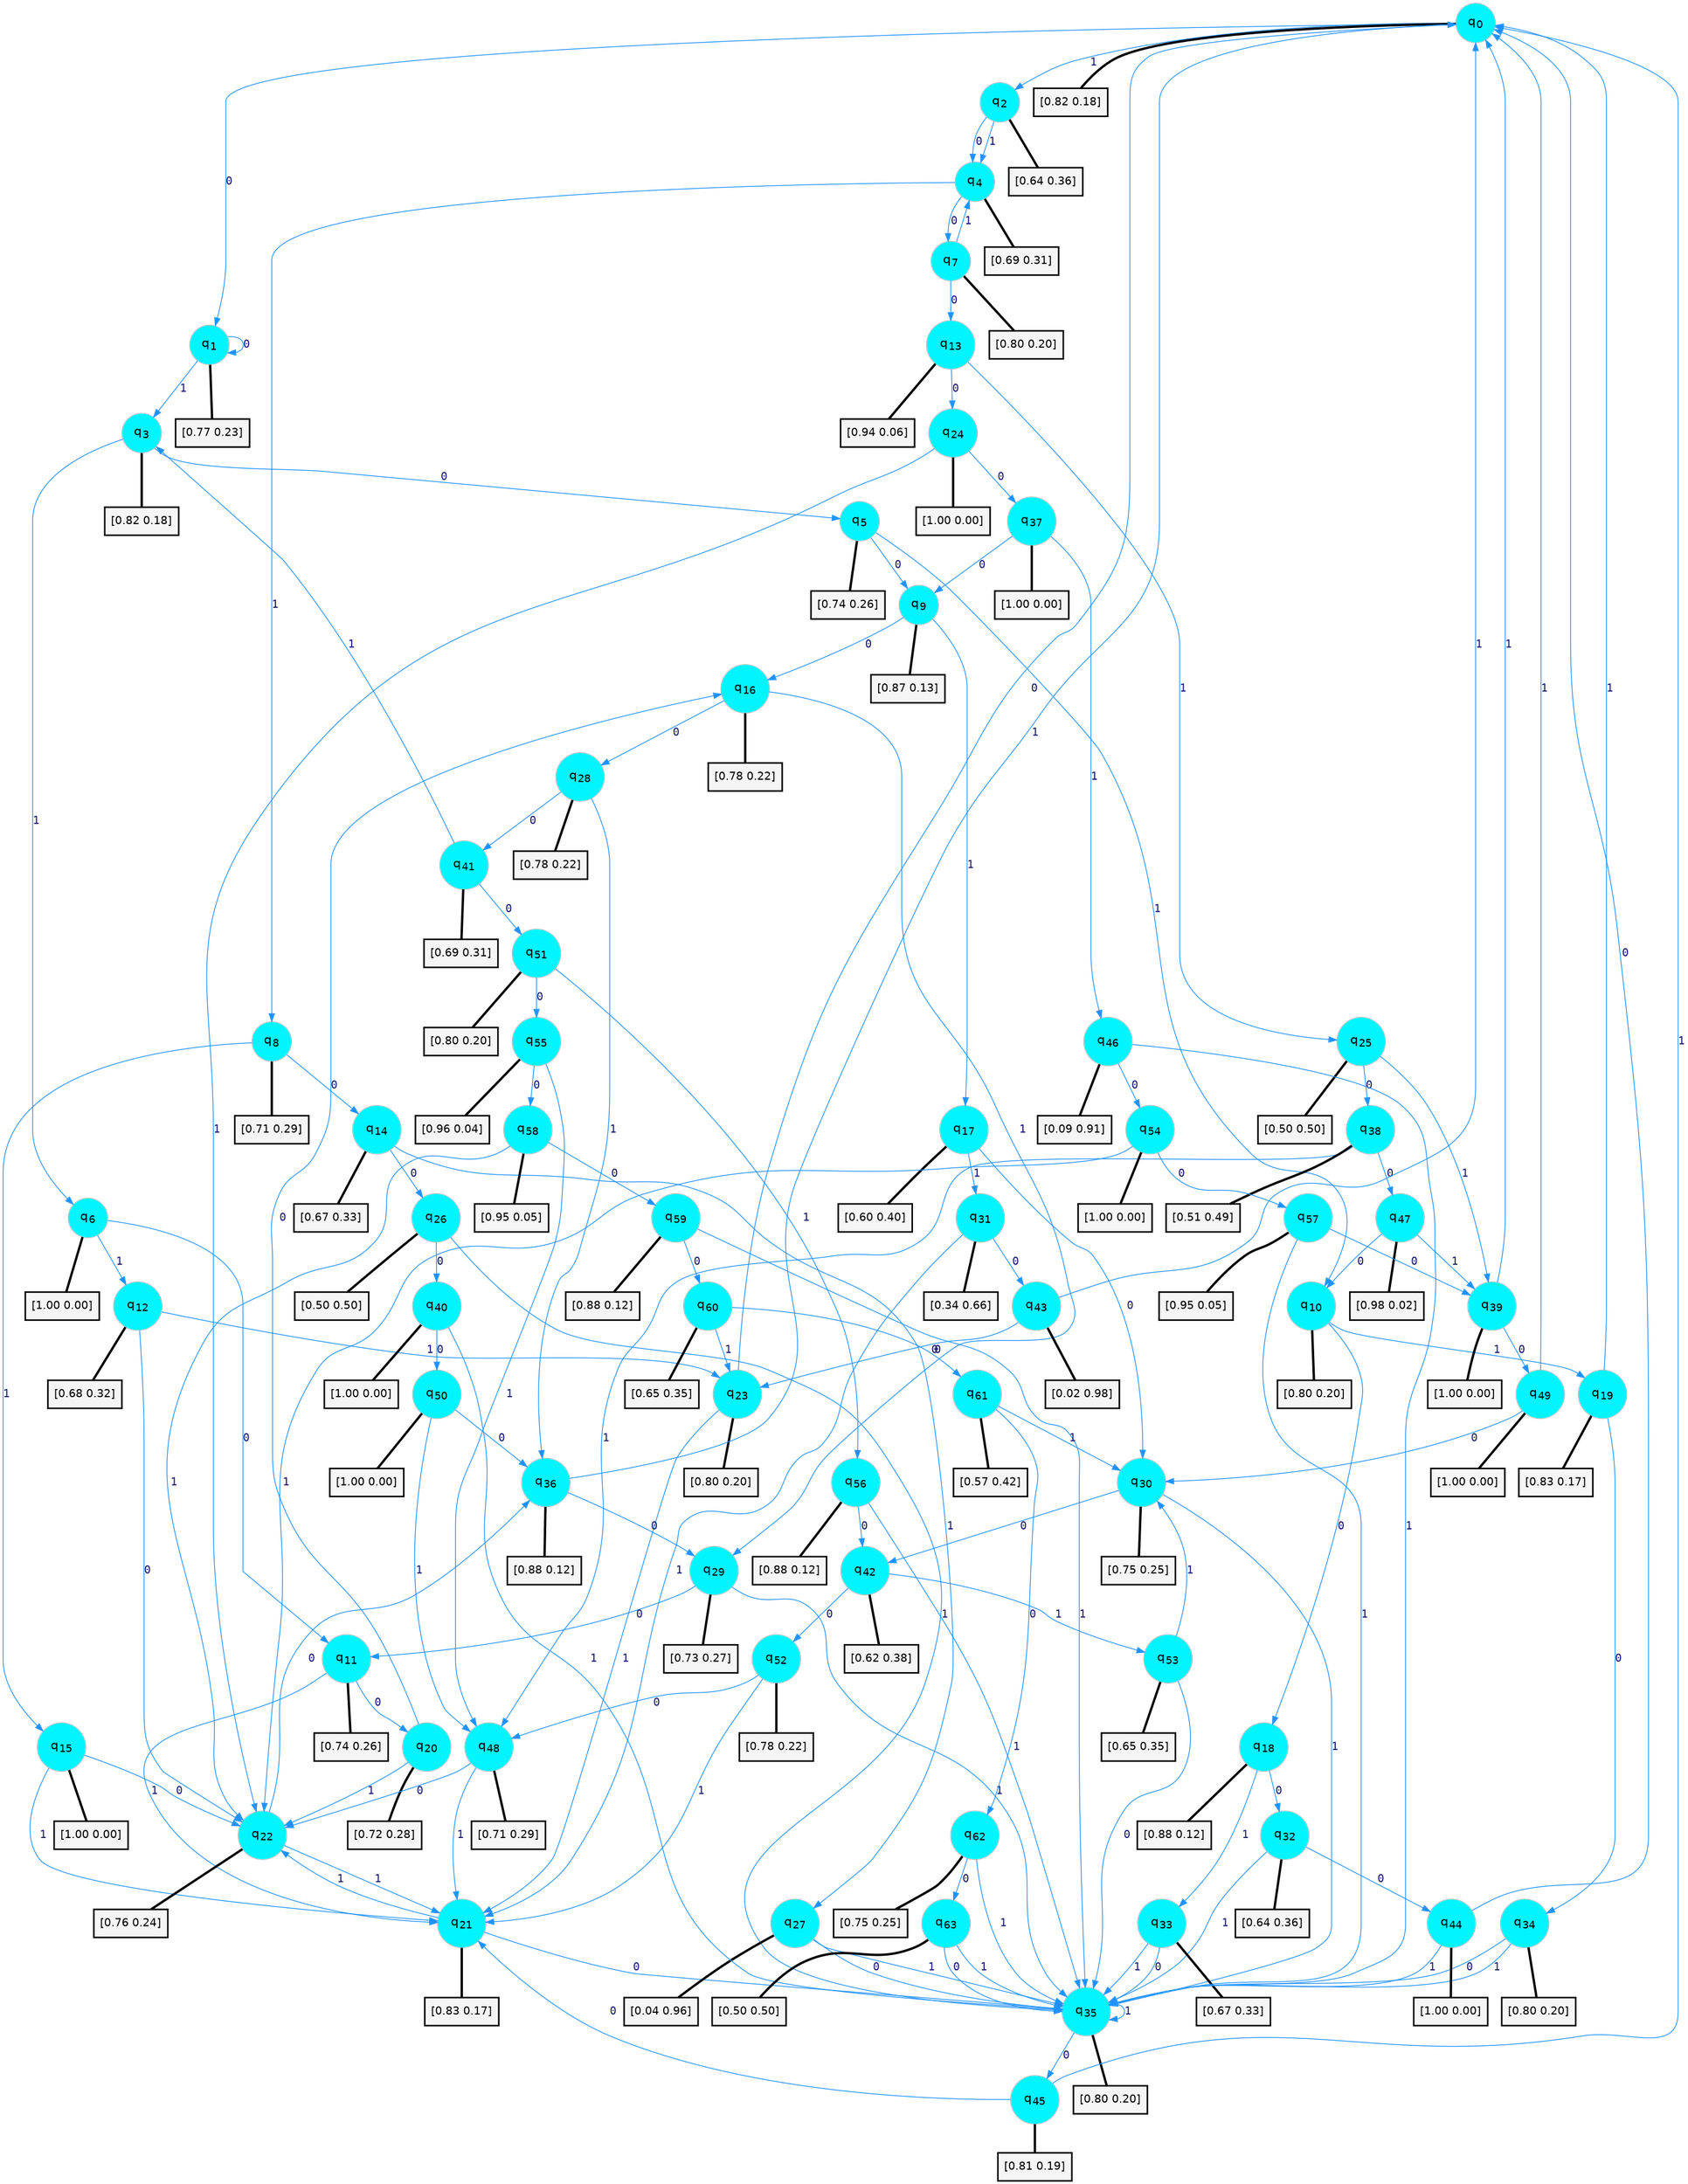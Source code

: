 digraph G {
graph [
bgcolor=transparent, dpi=300, rankdir=TD, size="40,25"];
node [
color=gray, fillcolor=turquoise1, fontcolor=black, fontname=Helvetica, fontsize=16, fontweight=bold, shape=circle, style=filled];
edge [
arrowsize=1, color=dodgerblue1, fontcolor=midnightblue, fontname=courier, fontweight=bold, penwidth=1, style=solid, weight=20];
0[label=<q<SUB>0</SUB>>];
1[label=<q<SUB>1</SUB>>];
2[label=<q<SUB>2</SUB>>];
3[label=<q<SUB>3</SUB>>];
4[label=<q<SUB>4</SUB>>];
5[label=<q<SUB>5</SUB>>];
6[label=<q<SUB>6</SUB>>];
7[label=<q<SUB>7</SUB>>];
8[label=<q<SUB>8</SUB>>];
9[label=<q<SUB>9</SUB>>];
10[label=<q<SUB>10</SUB>>];
11[label=<q<SUB>11</SUB>>];
12[label=<q<SUB>12</SUB>>];
13[label=<q<SUB>13</SUB>>];
14[label=<q<SUB>14</SUB>>];
15[label=<q<SUB>15</SUB>>];
16[label=<q<SUB>16</SUB>>];
17[label=<q<SUB>17</SUB>>];
18[label=<q<SUB>18</SUB>>];
19[label=<q<SUB>19</SUB>>];
20[label=<q<SUB>20</SUB>>];
21[label=<q<SUB>21</SUB>>];
22[label=<q<SUB>22</SUB>>];
23[label=<q<SUB>23</SUB>>];
24[label=<q<SUB>24</SUB>>];
25[label=<q<SUB>25</SUB>>];
26[label=<q<SUB>26</SUB>>];
27[label=<q<SUB>27</SUB>>];
28[label=<q<SUB>28</SUB>>];
29[label=<q<SUB>29</SUB>>];
30[label=<q<SUB>30</SUB>>];
31[label=<q<SUB>31</SUB>>];
32[label=<q<SUB>32</SUB>>];
33[label=<q<SUB>33</SUB>>];
34[label=<q<SUB>34</SUB>>];
35[label=<q<SUB>35</SUB>>];
36[label=<q<SUB>36</SUB>>];
37[label=<q<SUB>37</SUB>>];
38[label=<q<SUB>38</SUB>>];
39[label=<q<SUB>39</SUB>>];
40[label=<q<SUB>40</SUB>>];
41[label=<q<SUB>41</SUB>>];
42[label=<q<SUB>42</SUB>>];
43[label=<q<SUB>43</SUB>>];
44[label=<q<SUB>44</SUB>>];
45[label=<q<SUB>45</SUB>>];
46[label=<q<SUB>46</SUB>>];
47[label=<q<SUB>47</SUB>>];
48[label=<q<SUB>48</SUB>>];
49[label=<q<SUB>49</SUB>>];
50[label=<q<SUB>50</SUB>>];
51[label=<q<SUB>51</SUB>>];
52[label=<q<SUB>52</SUB>>];
53[label=<q<SUB>53</SUB>>];
54[label=<q<SUB>54</SUB>>];
55[label=<q<SUB>55</SUB>>];
56[label=<q<SUB>56</SUB>>];
57[label=<q<SUB>57</SUB>>];
58[label=<q<SUB>58</SUB>>];
59[label=<q<SUB>59</SUB>>];
60[label=<q<SUB>60</SUB>>];
61[label=<q<SUB>61</SUB>>];
62[label=<q<SUB>62</SUB>>];
63[label=<q<SUB>63</SUB>>];
64[label="[0.82 0.18]", shape=box,fontcolor=black, fontname=Helvetica, fontsize=14, penwidth=2, fillcolor=whitesmoke,color=black];
65[label="[0.77 0.23]", shape=box,fontcolor=black, fontname=Helvetica, fontsize=14, penwidth=2, fillcolor=whitesmoke,color=black];
66[label="[0.64 0.36]", shape=box,fontcolor=black, fontname=Helvetica, fontsize=14, penwidth=2, fillcolor=whitesmoke,color=black];
67[label="[0.82 0.18]", shape=box,fontcolor=black, fontname=Helvetica, fontsize=14, penwidth=2, fillcolor=whitesmoke,color=black];
68[label="[0.69 0.31]", shape=box,fontcolor=black, fontname=Helvetica, fontsize=14, penwidth=2, fillcolor=whitesmoke,color=black];
69[label="[0.74 0.26]", shape=box,fontcolor=black, fontname=Helvetica, fontsize=14, penwidth=2, fillcolor=whitesmoke,color=black];
70[label="[1.00 0.00]", shape=box,fontcolor=black, fontname=Helvetica, fontsize=14, penwidth=2, fillcolor=whitesmoke,color=black];
71[label="[0.80 0.20]", shape=box,fontcolor=black, fontname=Helvetica, fontsize=14, penwidth=2, fillcolor=whitesmoke,color=black];
72[label="[0.71 0.29]", shape=box,fontcolor=black, fontname=Helvetica, fontsize=14, penwidth=2, fillcolor=whitesmoke,color=black];
73[label="[0.87 0.13]", shape=box,fontcolor=black, fontname=Helvetica, fontsize=14, penwidth=2, fillcolor=whitesmoke,color=black];
74[label="[0.80 0.20]", shape=box,fontcolor=black, fontname=Helvetica, fontsize=14, penwidth=2, fillcolor=whitesmoke,color=black];
75[label="[0.74 0.26]", shape=box,fontcolor=black, fontname=Helvetica, fontsize=14, penwidth=2, fillcolor=whitesmoke,color=black];
76[label="[0.68 0.32]", shape=box,fontcolor=black, fontname=Helvetica, fontsize=14, penwidth=2, fillcolor=whitesmoke,color=black];
77[label="[0.94 0.06]", shape=box,fontcolor=black, fontname=Helvetica, fontsize=14, penwidth=2, fillcolor=whitesmoke,color=black];
78[label="[0.67 0.33]", shape=box,fontcolor=black, fontname=Helvetica, fontsize=14, penwidth=2, fillcolor=whitesmoke,color=black];
79[label="[1.00 0.00]", shape=box,fontcolor=black, fontname=Helvetica, fontsize=14, penwidth=2, fillcolor=whitesmoke,color=black];
80[label="[0.78 0.22]", shape=box,fontcolor=black, fontname=Helvetica, fontsize=14, penwidth=2, fillcolor=whitesmoke,color=black];
81[label="[0.60 0.40]", shape=box,fontcolor=black, fontname=Helvetica, fontsize=14, penwidth=2, fillcolor=whitesmoke,color=black];
82[label="[0.88 0.12]", shape=box,fontcolor=black, fontname=Helvetica, fontsize=14, penwidth=2, fillcolor=whitesmoke,color=black];
83[label="[0.83 0.17]", shape=box,fontcolor=black, fontname=Helvetica, fontsize=14, penwidth=2, fillcolor=whitesmoke,color=black];
84[label="[0.72 0.28]", shape=box,fontcolor=black, fontname=Helvetica, fontsize=14, penwidth=2, fillcolor=whitesmoke,color=black];
85[label="[0.83 0.17]", shape=box,fontcolor=black, fontname=Helvetica, fontsize=14, penwidth=2, fillcolor=whitesmoke,color=black];
86[label="[0.76 0.24]", shape=box,fontcolor=black, fontname=Helvetica, fontsize=14, penwidth=2, fillcolor=whitesmoke,color=black];
87[label="[0.80 0.20]", shape=box,fontcolor=black, fontname=Helvetica, fontsize=14, penwidth=2, fillcolor=whitesmoke,color=black];
88[label="[1.00 0.00]", shape=box,fontcolor=black, fontname=Helvetica, fontsize=14, penwidth=2, fillcolor=whitesmoke,color=black];
89[label="[0.50 0.50]", shape=box,fontcolor=black, fontname=Helvetica, fontsize=14, penwidth=2, fillcolor=whitesmoke,color=black];
90[label="[0.50 0.50]", shape=box,fontcolor=black, fontname=Helvetica, fontsize=14, penwidth=2, fillcolor=whitesmoke,color=black];
91[label="[0.04 0.96]", shape=box,fontcolor=black, fontname=Helvetica, fontsize=14, penwidth=2, fillcolor=whitesmoke,color=black];
92[label="[0.78 0.22]", shape=box,fontcolor=black, fontname=Helvetica, fontsize=14, penwidth=2, fillcolor=whitesmoke,color=black];
93[label="[0.73 0.27]", shape=box,fontcolor=black, fontname=Helvetica, fontsize=14, penwidth=2, fillcolor=whitesmoke,color=black];
94[label="[0.75 0.25]", shape=box,fontcolor=black, fontname=Helvetica, fontsize=14, penwidth=2, fillcolor=whitesmoke,color=black];
95[label="[0.34 0.66]", shape=box,fontcolor=black, fontname=Helvetica, fontsize=14, penwidth=2, fillcolor=whitesmoke,color=black];
96[label="[0.64 0.36]", shape=box,fontcolor=black, fontname=Helvetica, fontsize=14, penwidth=2, fillcolor=whitesmoke,color=black];
97[label="[0.67 0.33]", shape=box,fontcolor=black, fontname=Helvetica, fontsize=14, penwidth=2, fillcolor=whitesmoke,color=black];
98[label="[0.80 0.20]", shape=box,fontcolor=black, fontname=Helvetica, fontsize=14, penwidth=2, fillcolor=whitesmoke,color=black];
99[label="[0.80 0.20]", shape=box,fontcolor=black, fontname=Helvetica, fontsize=14, penwidth=2, fillcolor=whitesmoke,color=black];
100[label="[0.88 0.12]", shape=box,fontcolor=black, fontname=Helvetica, fontsize=14, penwidth=2, fillcolor=whitesmoke,color=black];
101[label="[1.00 0.00]", shape=box,fontcolor=black, fontname=Helvetica, fontsize=14, penwidth=2, fillcolor=whitesmoke,color=black];
102[label="[0.51 0.49]", shape=box,fontcolor=black, fontname=Helvetica, fontsize=14, penwidth=2, fillcolor=whitesmoke,color=black];
103[label="[1.00 0.00]", shape=box,fontcolor=black, fontname=Helvetica, fontsize=14, penwidth=2, fillcolor=whitesmoke,color=black];
104[label="[1.00 0.00]", shape=box,fontcolor=black, fontname=Helvetica, fontsize=14, penwidth=2, fillcolor=whitesmoke,color=black];
105[label="[0.69 0.31]", shape=box,fontcolor=black, fontname=Helvetica, fontsize=14, penwidth=2, fillcolor=whitesmoke,color=black];
106[label="[0.62 0.38]", shape=box,fontcolor=black, fontname=Helvetica, fontsize=14, penwidth=2, fillcolor=whitesmoke,color=black];
107[label="[0.02 0.98]", shape=box,fontcolor=black, fontname=Helvetica, fontsize=14, penwidth=2, fillcolor=whitesmoke,color=black];
108[label="[1.00 0.00]", shape=box,fontcolor=black, fontname=Helvetica, fontsize=14, penwidth=2, fillcolor=whitesmoke,color=black];
109[label="[0.81 0.19]", shape=box,fontcolor=black, fontname=Helvetica, fontsize=14, penwidth=2, fillcolor=whitesmoke,color=black];
110[label="[0.09 0.91]", shape=box,fontcolor=black, fontname=Helvetica, fontsize=14, penwidth=2, fillcolor=whitesmoke,color=black];
111[label="[0.98 0.02]", shape=box,fontcolor=black, fontname=Helvetica, fontsize=14, penwidth=2, fillcolor=whitesmoke,color=black];
112[label="[0.71 0.29]", shape=box,fontcolor=black, fontname=Helvetica, fontsize=14, penwidth=2, fillcolor=whitesmoke,color=black];
113[label="[1.00 0.00]", shape=box,fontcolor=black, fontname=Helvetica, fontsize=14, penwidth=2, fillcolor=whitesmoke,color=black];
114[label="[1.00 0.00]", shape=box,fontcolor=black, fontname=Helvetica, fontsize=14, penwidth=2, fillcolor=whitesmoke,color=black];
115[label="[0.80 0.20]", shape=box,fontcolor=black, fontname=Helvetica, fontsize=14, penwidth=2, fillcolor=whitesmoke,color=black];
116[label="[0.78 0.22]", shape=box,fontcolor=black, fontname=Helvetica, fontsize=14, penwidth=2, fillcolor=whitesmoke,color=black];
117[label="[0.65 0.35]", shape=box,fontcolor=black, fontname=Helvetica, fontsize=14, penwidth=2, fillcolor=whitesmoke,color=black];
118[label="[1.00 0.00]", shape=box,fontcolor=black, fontname=Helvetica, fontsize=14, penwidth=2, fillcolor=whitesmoke,color=black];
119[label="[0.96 0.04]", shape=box,fontcolor=black, fontname=Helvetica, fontsize=14, penwidth=2, fillcolor=whitesmoke,color=black];
120[label="[0.88 0.12]", shape=box,fontcolor=black, fontname=Helvetica, fontsize=14, penwidth=2, fillcolor=whitesmoke,color=black];
121[label="[0.95 0.05]", shape=box,fontcolor=black, fontname=Helvetica, fontsize=14, penwidth=2, fillcolor=whitesmoke,color=black];
122[label="[0.95 0.05]", shape=box,fontcolor=black, fontname=Helvetica, fontsize=14, penwidth=2, fillcolor=whitesmoke,color=black];
123[label="[0.88 0.12]", shape=box,fontcolor=black, fontname=Helvetica, fontsize=14, penwidth=2, fillcolor=whitesmoke,color=black];
124[label="[0.65 0.35]", shape=box,fontcolor=black, fontname=Helvetica, fontsize=14, penwidth=2, fillcolor=whitesmoke,color=black];
125[label="[0.57 0.42]", shape=box,fontcolor=black, fontname=Helvetica, fontsize=14, penwidth=2, fillcolor=whitesmoke,color=black];
126[label="[0.75 0.25]", shape=box,fontcolor=black, fontname=Helvetica, fontsize=14, penwidth=2, fillcolor=whitesmoke,color=black];
127[label="[0.50 0.50]", shape=box,fontcolor=black, fontname=Helvetica, fontsize=14, penwidth=2, fillcolor=whitesmoke,color=black];
0->1 [label=0];
0->2 [label=1];
0->64 [arrowhead=none, penwidth=3,color=black];
1->1 [label=0];
1->3 [label=1];
1->65 [arrowhead=none, penwidth=3,color=black];
2->4 [label=0];
2->4 [label=1];
2->66 [arrowhead=none, penwidth=3,color=black];
3->5 [label=0];
3->6 [label=1];
3->67 [arrowhead=none, penwidth=3,color=black];
4->7 [label=0];
4->8 [label=1];
4->68 [arrowhead=none, penwidth=3,color=black];
5->9 [label=0];
5->10 [label=1];
5->69 [arrowhead=none, penwidth=3,color=black];
6->11 [label=0];
6->12 [label=1];
6->70 [arrowhead=none, penwidth=3,color=black];
7->13 [label=0];
7->4 [label=1];
7->71 [arrowhead=none, penwidth=3,color=black];
8->14 [label=0];
8->15 [label=1];
8->72 [arrowhead=none, penwidth=3,color=black];
9->16 [label=0];
9->17 [label=1];
9->73 [arrowhead=none, penwidth=3,color=black];
10->18 [label=0];
10->19 [label=1];
10->74 [arrowhead=none, penwidth=3,color=black];
11->20 [label=0];
11->21 [label=1];
11->75 [arrowhead=none, penwidth=3,color=black];
12->22 [label=0];
12->23 [label=1];
12->76 [arrowhead=none, penwidth=3,color=black];
13->24 [label=0];
13->25 [label=1];
13->77 [arrowhead=none, penwidth=3,color=black];
14->26 [label=0];
14->27 [label=1];
14->78 [arrowhead=none, penwidth=3,color=black];
15->22 [label=0];
15->21 [label=1];
15->79 [arrowhead=none, penwidth=3,color=black];
16->28 [label=0];
16->29 [label=1];
16->80 [arrowhead=none, penwidth=3,color=black];
17->30 [label=0];
17->31 [label=1];
17->81 [arrowhead=none, penwidth=3,color=black];
18->32 [label=0];
18->33 [label=1];
18->82 [arrowhead=none, penwidth=3,color=black];
19->34 [label=0];
19->0 [label=1];
19->83 [arrowhead=none, penwidth=3,color=black];
20->16 [label=0];
20->22 [label=1];
20->84 [arrowhead=none, penwidth=3,color=black];
21->35 [label=0];
21->22 [label=1];
21->85 [arrowhead=none, penwidth=3,color=black];
22->36 [label=0];
22->21 [label=1];
22->86 [arrowhead=none, penwidth=3,color=black];
23->0 [label=0];
23->21 [label=1];
23->87 [arrowhead=none, penwidth=3,color=black];
24->37 [label=0];
24->22 [label=1];
24->88 [arrowhead=none, penwidth=3,color=black];
25->38 [label=0];
25->39 [label=1];
25->89 [arrowhead=none, penwidth=3,color=black];
26->40 [label=0];
26->35 [label=1];
26->90 [arrowhead=none, penwidth=3,color=black];
27->35 [label=0];
27->35 [label=1];
27->91 [arrowhead=none, penwidth=3,color=black];
28->41 [label=0];
28->36 [label=1];
28->92 [arrowhead=none, penwidth=3,color=black];
29->11 [label=0];
29->35 [label=1];
29->93 [arrowhead=none, penwidth=3,color=black];
30->42 [label=0];
30->35 [label=1];
30->94 [arrowhead=none, penwidth=3,color=black];
31->43 [label=0];
31->21 [label=1];
31->95 [arrowhead=none, penwidth=3,color=black];
32->44 [label=0];
32->35 [label=1];
32->96 [arrowhead=none, penwidth=3,color=black];
33->35 [label=0];
33->35 [label=1];
33->97 [arrowhead=none, penwidth=3,color=black];
34->35 [label=0];
34->35 [label=1];
34->98 [arrowhead=none, penwidth=3,color=black];
35->45 [label=0];
35->35 [label=1];
35->99 [arrowhead=none, penwidth=3,color=black];
36->29 [label=0];
36->0 [label=1];
36->100 [arrowhead=none, penwidth=3,color=black];
37->9 [label=0];
37->46 [label=1];
37->101 [arrowhead=none, penwidth=3,color=black];
38->47 [label=0];
38->48 [label=1];
38->102 [arrowhead=none, penwidth=3,color=black];
39->49 [label=0];
39->0 [label=1];
39->103 [arrowhead=none, penwidth=3,color=black];
40->50 [label=0];
40->35 [label=1];
40->104 [arrowhead=none, penwidth=3,color=black];
41->51 [label=0];
41->3 [label=1];
41->105 [arrowhead=none, penwidth=3,color=black];
42->52 [label=0];
42->53 [label=1];
42->106 [arrowhead=none, penwidth=3,color=black];
43->23 [label=0];
43->0 [label=1];
43->107 [arrowhead=none, penwidth=3,color=black];
44->0 [label=0];
44->35 [label=1];
44->108 [arrowhead=none, penwidth=3,color=black];
45->21 [label=0];
45->0 [label=1];
45->109 [arrowhead=none, penwidth=3,color=black];
46->54 [label=0];
46->35 [label=1];
46->110 [arrowhead=none, penwidth=3,color=black];
47->10 [label=0];
47->39 [label=1];
47->111 [arrowhead=none, penwidth=3,color=black];
48->22 [label=0];
48->21 [label=1];
48->112 [arrowhead=none, penwidth=3,color=black];
49->30 [label=0];
49->0 [label=1];
49->113 [arrowhead=none, penwidth=3,color=black];
50->36 [label=0];
50->48 [label=1];
50->114 [arrowhead=none, penwidth=3,color=black];
51->55 [label=0];
51->56 [label=1];
51->115 [arrowhead=none, penwidth=3,color=black];
52->48 [label=0];
52->21 [label=1];
52->116 [arrowhead=none, penwidth=3,color=black];
53->35 [label=0];
53->30 [label=1];
53->117 [arrowhead=none, penwidth=3,color=black];
54->57 [label=0];
54->22 [label=1];
54->118 [arrowhead=none, penwidth=3,color=black];
55->58 [label=0];
55->48 [label=1];
55->119 [arrowhead=none, penwidth=3,color=black];
56->42 [label=0];
56->35 [label=1];
56->120 [arrowhead=none, penwidth=3,color=black];
57->39 [label=0];
57->35 [label=1];
57->121 [arrowhead=none, penwidth=3,color=black];
58->59 [label=0];
58->22 [label=1];
58->122 [arrowhead=none, penwidth=3,color=black];
59->60 [label=0];
59->35 [label=1];
59->123 [arrowhead=none, penwidth=3,color=black];
60->61 [label=0];
60->23 [label=1];
60->124 [arrowhead=none, penwidth=3,color=black];
61->62 [label=0];
61->30 [label=1];
61->125 [arrowhead=none, penwidth=3,color=black];
62->63 [label=0];
62->35 [label=1];
62->126 [arrowhead=none, penwidth=3,color=black];
63->35 [label=0];
63->35 [label=1];
63->127 [arrowhead=none, penwidth=3,color=black];
}
